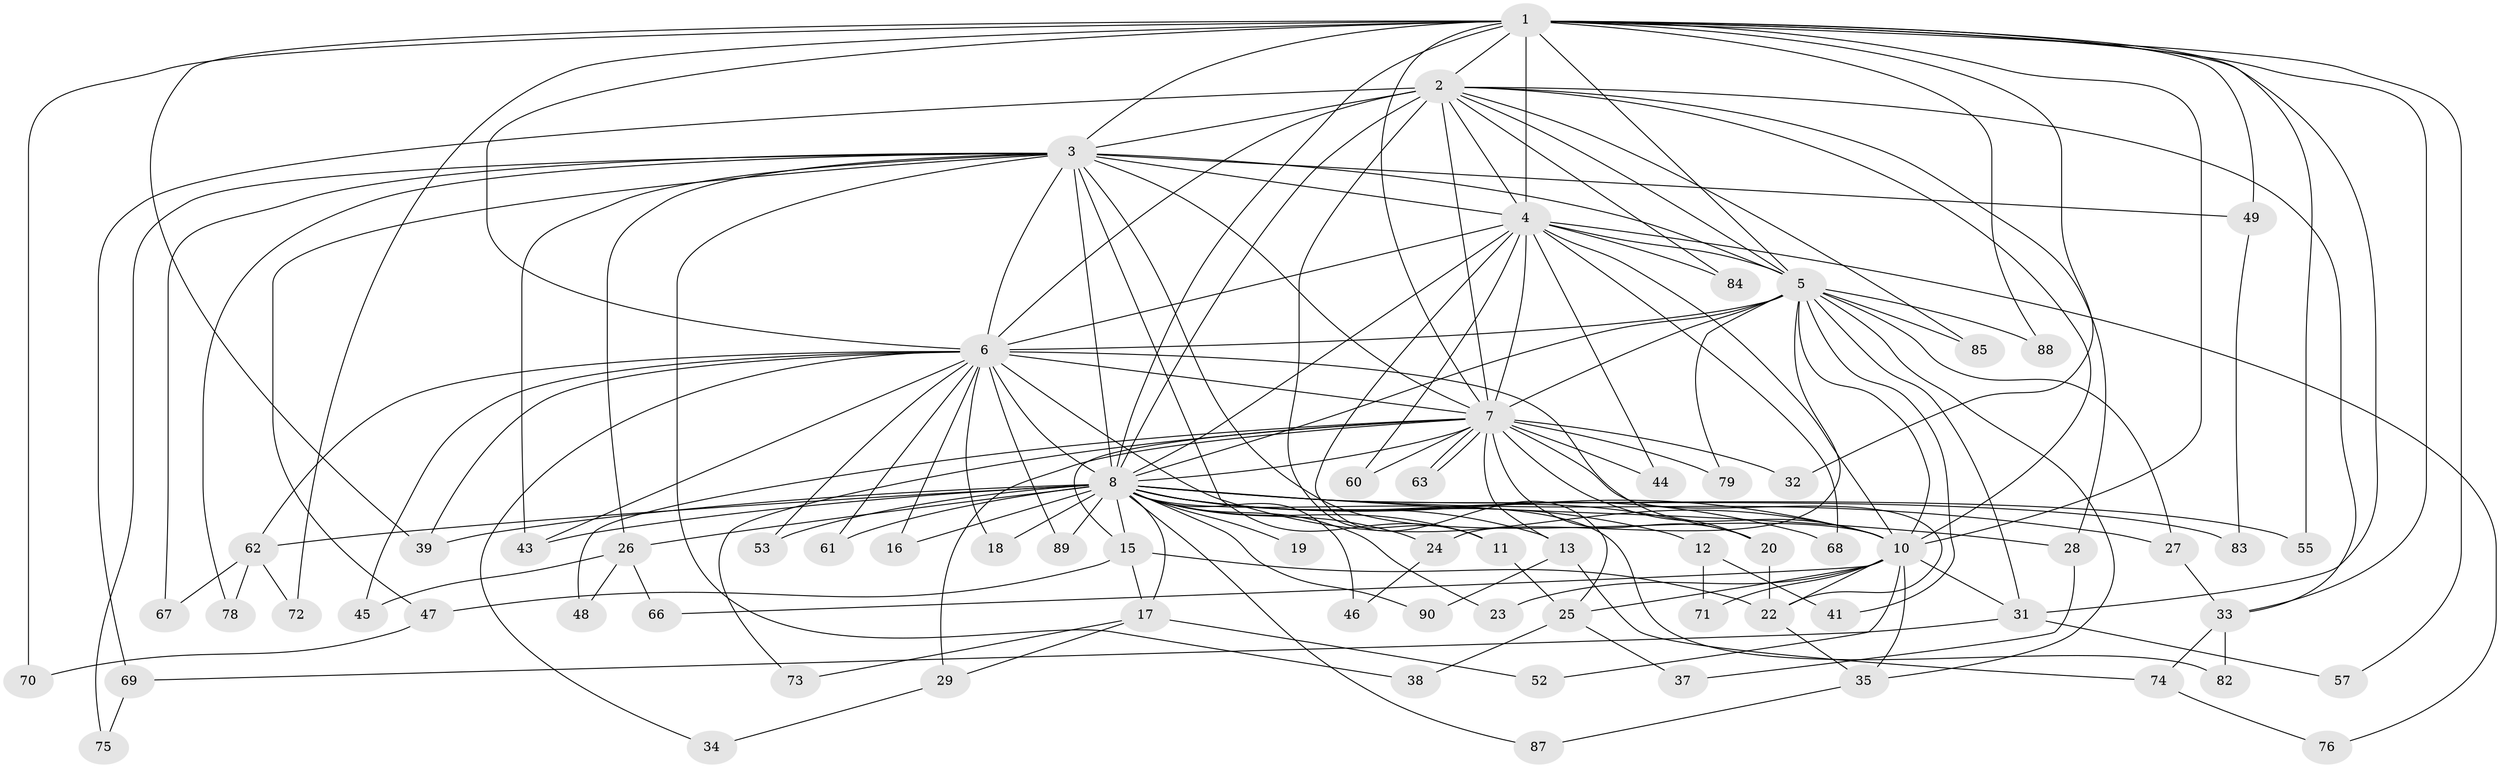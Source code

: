 // original degree distribution, {17: 0.011111111111111112, 16: 0.022222222222222223, 15: 0.022222222222222223, 18: 0.011111111111111112, 21: 0.011111111111111112, 24: 0.011111111111111112, 26: 0.011111111111111112, 23: 0.011111111111111112, 4: 0.05555555555555555, 5: 0.07777777777777778, 2: 0.5777777777777777, 6: 0.044444444444444446, 3: 0.13333333333333333}
// Generated by graph-tools (version 1.1) at 2025/41/03/06/25 10:41:32]
// undirected, 71 vertices, 168 edges
graph export_dot {
graph [start="1"]
  node [color=gray90,style=filled];
  1 [super="+21"];
  2 [super="+14"];
  3 [super="+50"];
  4 [super="+30"];
  5 [super="+40"];
  6 [super="+80"];
  7 [super="+54"];
  8 [super="+9"];
  10 [super="+42"];
  11;
  12;
  13 [super="+81"];
  15;
  16;
  17 [super="+51"];
  18;
  19;
  20 [super="+58"];
  22 [super="+64"];
  23;
  24;
  25 [super="+65"];
  26;
  27 [super="+77"];
  28;
  29;
  31 [super="+59"];
  32;
  33;
  34;
  35 [super="+36"];
  37;
  38;
  39 [super="+86"];
  41;
  43 [super="+56"];
  44;
  45;
  46;
  47;
  48;
  49;
  52;
  53;
  55;
  57;
  60;
  61;
  62;
  63;
  66;
  67;
  68;
  69;
  70;
  71;
  72;
  73;
  74;
  75;
  76;
  78;
  79;
  82;
  83;
  84;
  85;
  87;
  88;
  89;
  90;
  1 -- 2;
  1 -- 3;
  1 -- 4;
  1 -- 5;
  1 -- 6;
  1 -- 7;
  1 -- 8 [weight=2];
  1 -- 10;
  1 -- 32;
  1 -- 33;
  1 -- 49;
  1 -- 55;
  1 -- 70;
  1 -- 72;
  1 -- 88;
  1 -- 57;
  1 -- 31;
  1 -- 39;
  2 -- 3 [weight=2];
  2 -- 4;
  2 -- 5;
  2 -- 6;
  2 -- 7;
  2 -- 8 [weight=2];
  2 -- 10;
  2 -- 28;
  2 -- 33;
  2 -- 69;
  2 -- 84;
  2 -- 85;
  2 -- 11;
  3 -- 4;
  3 -- 5;
  3 -- 6;
  3 -- 7;
  3 -- 8 [weight=2];
  3 -- 10;
  3 -- 11;
  3 -- 26;
  3 -- 38;
  3 -- 47;
  3 -- 49;
  3 -- 67;
  3 -- 75;
  3 -- 78;
  3 -- 43;
  4 -- 5;
  4 -- 6;
  4 -- 7;
  4 -- 8 [weight=2];
  4 -- 10;
  4 -- 44;
  4 -- 60;
  4 -- 68;
  4 -- 76;
  4 -- 84;
  4 -- 25;
  5 -- 6;
  5 -- 7 [weight=2];
  5 -- 8 [weight=2];
  5 -- 10;
  5 -- 24;
  5 -- 27;
  5 -- 31;
  5 -- 35;
  5 -- 41;
  5 -- 79;
  5 -- 85;
  5 -- 88;
  6 -- 7 [weight=2];
  6 -- 8 [weight=2];
  6 -- 10;
  6 -- 16;
  6 -- 18;
  6 -- 20;
  6 -- 34;
  6 -- 39;
  6 -- 43;
  6 -- 45;
  6 -- 53;
  6 -- 61;
  6 -- 62;
  6 -- 89;
  7 -- 8 [weight=2];
  7 -- 10;
  7 -- 13;
  7 -- 15;
  7 -- 29;
  7 -- 32;
  7 -- 44;
  7 -- 48;
  7 -- 60;
  7 -- 63;
  7 -- 63;
  7 -- 73;
  7 -- 79;
  7 -- 20;
  7 -- 22;
  8 -- 10 [weight=2];
  8 -- 13 [weight=2];
  8 -- 15;
  8 -- 16;
  8 -- 17 [weight=2];
  8 -- 20;
  8 -- 23;
  8 -- 24;
  8 -- 28;
  8 -- 39;
  8 -- 43;
  8 -- 68;
  8 -- 82;
  8 -- 83;
  8 -- 87;
  8 -- 89;
  8 -- 11;
  8 -- 12;
  8 -- 18;
  8 -- 19;
  8 -- 90;
  8 -- 26;
  8 -- 27;
  8 -- 46;
  8 -- 53;
  8 -- 55;
  8 -- 61;
  8 -- 62;
  10 -- 23;
  10 -- 25 [weight=2];
  10 -- 35;
  10 -- 52;
  10 -- 66;
  10 -- 22;
  10 -- 71;
  10 -- 31;
  11 -- 25;
  12 -- 41;
  12 -- 71;
  13 -- 74;
  13 -- 90;
  15 -- 17;
  15 -- 22;
  15 -- 47;
  17 -- 29;
  17 -- 52;
  17 -- 73;
  20 -- 22 [weight=2];
  22 -- 35;
  24 -- 46;
  25 -- 37;
  25 -- 38;
  26 -- 45;
  26 -- 48;
  26 -- 66;
  27 -- 33;
  28 -- 37;
  29 -- 34;
  31 -- 57;
  31 -- 69;
  33 -- 74;
  33 -- 82;
  35 -- 87;
  47 -- 70;
  49 -- 83;
  62 -- 67;
  62 -- 72;
  62 -- 78;
  69 -- 75;
  74 -- 76;
}
